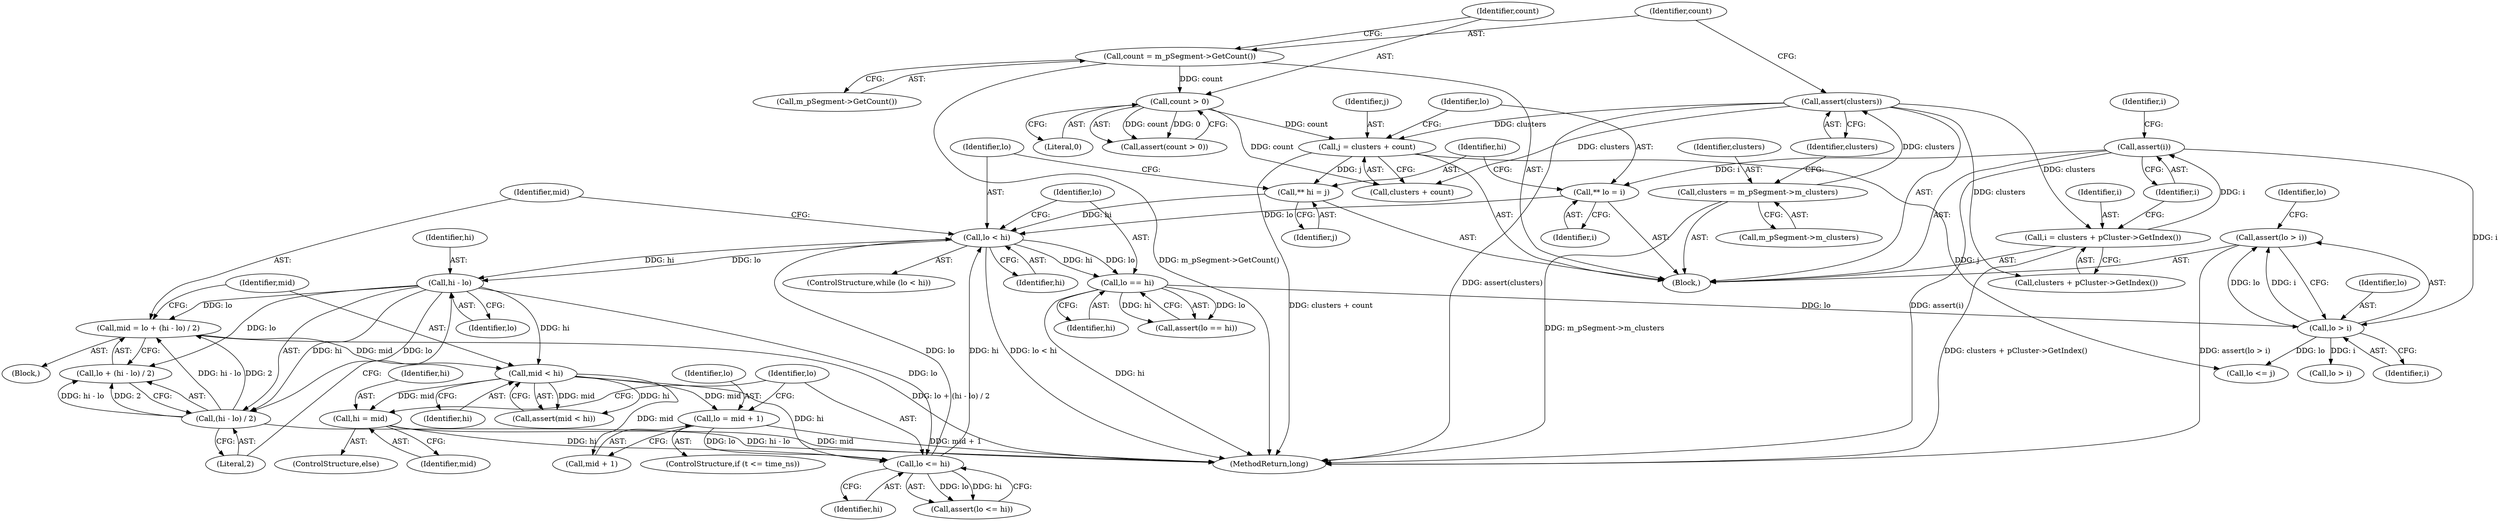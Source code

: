 digraph "0_Android_04839626ed859623901ebd3a5fd483982186b59d_197@API" {
"1000243" [label="(Call,assert(lo > i))"];
"1000244" [label="(Call,lo > i)"];
"1000240" [label="(Call,lo == hi)"];
"1000191" [label="(Call,lo < hi)"];
"1000236" [label="(Call,lo <= hi)"];
"1000226" [label="(Call,lo = mid + 1)"];
"1000205" [label="(Call,mid < hi)"];
"1000195" [label="(Call,mid = lo + (hi - lo) / 2)"];
"1000200" [label="(Call,hi - lo)"];
"1000199" [label="(Call,(hi - lo) / 2)"];
"1000232" [label="(Call,hi = mid)"];
"1000183" [label="(Call,** lo = i)"];
"1000166" [label="(Call,assert(i))"];
"1000161" [label="(Call,i = clusters + pCluster->GetIndex())"];
"1000151" [label="(Call,assert(clusters))"];
"1000146" [label="(Call,clusters = m_pSegment->m_clusters)"];
"1000187" [label="(Call,** hi = j)"];
"1000177" [label="(Call,j = clusters + count)"];
"1000158" [label="(Call,count > 0)"];
"1000154" [label="(Call,count = m_pSegment->GetCount())"];
"1000204" [label="(Call,assert(mid < hi))"];
"1000238" [label="(Identifier,hi)"];
"1000227" [label="(Identifier,lo)"];
"1000197" [label="(Call,lo + (hi - lo) / 2)"];
"1000161" [label="(Call,i = clusters + pCluster->GetIndex())"];
"1000191" [label="(Call,lo < hi)"];
"1000239" [label="(Call,assert(lo == hi))"];
"1000160" [label="(Literal,0)"];
"1000159" [label="(Identifier,count)"];
"1000183" [label="(Call,** lo = i)"];
"1000155" [label="(Identifier,count)"];
"1000203" [label="(Literal,2)"];
"1000244" [label="(Call,lo > i)"];
"1000195" [label="(Call,mid = lo + (hi - lo) / 2)"];
"1000234" [label="(Identifier,mid)"];
"1000202" [label="(Identifier,lo)"];
"1000201" [label="(Identifier,hi)"];
"1000193" [label="(Identifier,hi)"];
"1000163" [label="(Call,clusters + pCluster->GetIndex())"];
"1000194" [label="(Block,)"];
"1000245" [label="(Identifier,lo)"];
"1000236" [label="(Call,lo <= hi)"];
"1000177" [label="(Call,j = clusters + count)"];
"1000157" [label="(Call,assert(count > 0))"];
"1000156" [label="(Call,m_pSegment->GetCount())"];
"1000146" [label="(Call,clusters = m_pSegment->m_clusters)"];
"1000179" [label="(Call,clusters + count)"];
"1000228" [label="(Call,mid + 1)"];
"1000158" [label="(Call,count > 0)"];
"1000200" [label="(Call,hi - lo)"];
"1000152" [label="(Identifier,clusters)"];
"1000189" [label="(Identifier,j)"];
"1000248" [label="(Call,lo <= j)"];
"1000154" [label="(Call,count = m_pSegment->GetCount())"];
"1000190" [label="(ControlStructure,while (lo < hi))"];
"1000249" [label="(Identifier,lo)"];
"1000241" [label="(Identifier,lo)"];
"1000205" [label="(Call,mid < hi)"];
"1000240" [label="(Call,lo == hi)"];
"1000207" [label="(Identifier,hi)"];
"1000151" [label="(Call,assert(clusters))"];
"1000167" [label="(Identifier,i)"];
"1000188" [label="(Identifier,hi)"];
"1000187" [label="(Call,** hi = j)"];
"1000199" [label="(Call,(hi - lo) / 2)"];
"1000235" [label="(Call,assert(lo <= hi))"];
"1000192" [label="(Identifier,lo)"];
"1000162" [label="(Identifier,i)"];
"1000184" [label="(Identifier,lo)"];
"1000148" [label="(Call,m_pSegment->m_clusters)"];
"1000226" [label="(Call,lo = mid + 1)"];
"1000231" [label="(ControlStructure,else)"];
"1000252" [label="(Call,lo > i)"];
"1000185" [label="(Identifier,i)"];
"1000147" [label="(Identifier,clusters)"];
"1000178" [label="(Identifier,j)"];
"1000242" [label="(Identifier,hi)"];
"1000237" [label="(Identifier,lo)"];
"1000233" [label="(Identifier,hi)"];
"1000206" [label="(Identifier,mid)"];
"1000285" [label="(MethodReturn,long)"];
"1000171" [label="(Identifier,i)"];
"1000243" [label="(Call,assert(lo > i))"];
"1000111" [label="(Block,)"];
"1000166" [label="(Call,assert(i))"];
"1000222" [label="(ControlStructure,if (t <= time_ns))"];
"1000246" [label="(Identifier,i)"];
"1000232" [label="(Call,hi = mid)"];
"1000196" [label="(Identifier,mid)"];
"1000243" -> "1000111"  [label="AST: "];
"1000243" -> "1000244"  [label="CFG: "];
"1000244" -> "1000243"  [label="AST: "];
"1000249" -> "1000243"  [label="CFG: "];
"1000243" -> "1000285"  [label="DDG: assert(lo > i)"];
"1000244" -> "1000243"  [label="DDG: lo"];
"1000244" -> "1000243"  [label="DDG: i"];
"1000244" -> "1000246"  [label="CFG: "];
"1000245" -> "1000244"  [label="AST: "];
"1000246" -> "1000244"  [label="AST: "];
"1000240" -> "1000244"  [label="DDG: lo"];
"1000166" -> "1000244"  [label="DDG: i"];
"1000244" -> "1000248"  [label="DDG: lo"];
"1000244" -> "1000252"  [label="DDG: i"];
"1000240" -> "1000239"  [label="AST: "];
"1000240" -> "1000242"  [label="CFG: "];
"1000241" -> "1000240"  [label="AST: "];
"1000242" -> "1000240"  [label="AST: "];
"1000239" -> "1000240"  [label="CFG: "];
"1000240" -> "1000285"  [label="DDG: hi"];
"1000240" -> "1000239"  [label="DDG: lo"];
"1000240" -> "1000239"  [label="DDG: hi"];
"1000191" -> "1000240"  [label="DDG: lo"];
"1000191" -> "1000240"  [label="DDG: hi"];
"1000191" -> "1000190"  [label="AST: "];
"1000191" -> "1000193"  [label="CFG: "];
"1000192" -> "1000191"  [label="AST: "];
"1000193" -> "1000191"  [label="AST: "];
"1000196" -> "1000191"  [label="CFG: "];
"1000241" -> "1000191"  [label="CFG: "];
"1000191" -> "1000285"  [label="DDG: lo < hi"];
"1000236" -> "1000191"  [label="DDG: lo"];
"1000236" -> "1000191"  [label="DDG: hi"];
"1000183" -> "1000191"  [label="DDG: lo"];
"1000187" -> "1000191"  [label="DDG: hi"];
"1000191" -> "1000200"  [label="DDG: hi"];
"1000191" -> "1000200"  [label="DDG: lo"];
"1000236" -> "1000235"  [label="AST: "];
"1000236" -> "1000238"  [label="CFG: "];
"1000237" -> "1000236"  [label="AST: "];
"1000238" -> "1000236"  [label="AST: "];
"1000235" -> "1000236"  [label="CFG: "];
"1000236" -> "1000235"  [label="DDG: lo"];
"1000236" -> "1000235"  [label="DDG: hi"];
"1000226" -> "1000236"  [label="DDG: lo"];
"1000200" -> "1000236"  [label="DDG: lo"];
"1000232" -> "1000236"  [label="DDG: hi"];
"1000205" -> "1000236"  [label="DDG: hi"];
"1000226" -> "1000222"  [label="AST: "];
"1000226" -> "1000228"  [label="CFG: "];
"1000227" -> "1000226"  [label="AST: "];
"1000228" -> "1000226"  [label="AST: "];
"1000237" -> "1000226"  [label="CFG: "];
"1000226" -> "1000285"  [label="DDG: mid + 1"];
"1000205" -> "1000226"  [label="DDG: mid"];
"1000205" -> "1000204"  [label="AST: "];
"1000205" -> "1000207"  [label="CFG: "];
"1000206" -> "1000205"  [label="AST: "];
"1000207" -> "1000205"  [label="AST: "];
"1000204" -> "1000205"  [label="CFG: "];
"1000205" -> "1000204"  [label="DDG: mid"];
"1000205" -> "1000204"  [label="DDG: hi"];
"1000195" -> "1000205"  [label="DDG: mid"];
"1000200" -> "1000205"  [label="DDG: hi"];
"1000205" -> "1000228"  [label="DDG: mid"];
"1000205" -> "1000232"  [label="DDG: mid"];
"1000195" -> "1000194"  [label="AST: "];
"1000195" -> "1000197"  [label="CFG: "];
"1000196" -> "1000195"  [label="AST: "];
"1000197" -> "1000195"  [label="AST: "];
"1000206" -> "1000195"  [label="CFG: "];
"1000195" -> "1000285"  [label="DDG: lo + (hi - lo) / 2"];
"1000200" -> "1000195"  [label="DDG: lo"];
"1000199" -> "1000195"  [label="DDG: hi - lo"];
"1000199" -> "1000195"  [label="DDG: 2"];
"1000200" -> "1000199"  [label="AST: "];
"1000200" -> "1000202"  [label="CFG: "];
"1000201" -> "1000200"  [label="AST: "];
"1000202" -> "1000200"  [label="AST: "];
"1000203" -> "1000200"  [label="CFG: "];
"1000200" -> "1000197"  [label="DDG: lo"];
"1000200" -> "1000199"  [label="DDG: hi"];
"1000200" -> "1000199"  [label="DDG: lo"];
"1000199" -> "1000197"  [label="AST: "];
"1000199" -> "1000203"  [label="CFG: "];
"1000203" -> "1000199"  [label="AST: "];
"1000197" -> "1000199"  [label="CFG: "];
"1000199" -> "1000285"  [label="DDG: hi - lo"];
"1000199" -> "1000197"  [label="DDG: hi - lo"];
"1000199" -> "1000197"  [label="DDG: 2"];
"1000232" -> "1000231"  [label="AST: "];
"1000232" -> "1000234"  [label="CFG: "];
"1000233" -> "1000232"  [label="AST: "];
"1000234" -> "1000232"  [label="AST: "];
"1000237" -> "1000232"  [label="CFG: "];
"1000232" -> "1000285"  [label="DDG: mid"];
"1000183" -> "1000111"  [label="AST: "];
"1000183" -> "1000185"  [label="CFG: "];
"1000184" -> "1000183"  [label="AST: "];
"1000185" -> "1000183"  [label="AST: "];
"1000188" -> "1000183"  [label="CFG: "];
"1000166" -> "1000183"  [label="DDG: i"];
"1000166" -> "1000111"  [label="AST: "];
"1000166" -> "1000167"  [label="CFG: "];
"1000167" -> "1000166"  [label="AST: "];
"1000171" -> "1000166"  [label="CFG: "];
"1000166" -> "1000285"  [label="DDG: assert(i)"];
"1000161" -> "1000166"  [label="DDG: i"];
"1000161" -> "1000111"  [label="AST: "];
"1000161" -> "1000163"  [label="CFG: "];
"1000162" -> "1000161"  [label="AST: "];
"1000163" -> "1000161"  [label="AST: "];
"1000167" -> "1000161"  [label="CFG: "];
"1000161" -> "1000285"  [label="DDG: clusters + pCluster->GetIndex()"];
"1000151" -> "1000161"  [label="DDG: clusters"];
"1000151" -> "1000111"  [label="AST: "];
"1000151" -> "1000152"  [label="CFG: "];
"1000152" -> "1000151"  [label="AST: "];
"1000155" -> "1000151"  [label="CFG: "];
"1000151" -> "1000285"  [label="DDG: assert(clusters)"];
"1000146" -> "1000151"  [label="DDG: clusters"];
"1000151" -> "1000163"  [label="DDG: clusters"];
"1000151" -> "1000177"  [label="DDG: clusters"];
"1000151" -> "1000179"  [label="DDG: clusters"];
"1000146" -> "1000111"  [label="AST: "];
"1000146" -> "1000148"  [label="CFG: "];
"1000147" -> "1000146"  [label="AST: "];
"1000148" -> "1000146"  [label="AST: "];
"1000152" -> "1000146"  [label="CFG: "];
"1000146" -> "1000285"  [label="DDG: m_pSegment->m_clusters"];
"1000187" -> "1000111"  [label="AST: "];
"1000187" -> "1000189"  [label="CFG: "];
"1000188" -> "1000187"  [label="AST: "];
"1000189" -> "1000187"  [label="AST: "];
"1000192" -> "1000187"  [label="CFG: "];
"1000177" -> "1000187"  [label="DDG: j"];
"1000177" -> "1000111"  [label="AST: "];
"1000177" -> "1000179"  [label="CFG: "];
"1000178" -> "1000177"  [label="AST: "];
"1000179" -> "1000177"  [label="AST: "];
"1000184" -> "1000177"  [label="CFG: "];
"1000177" -> "1000285"  [label="DDG: clusters + count"];
"1000158" -> "1000177"  [label="DDG: count"];
"1000177" -> "1000248"  [label="DDG: j"];
"1000158" -> "1000157"  [label="AST: "];
"1000158" -> "1000160"  [label="CFG: "];
"1000159" -> "1000158"  [label="AST: "];
"1000160" -> "1000158"  [label="AST: "];
"1000157" -> "1000158"  [label="CFG: "];
"1000158" -> "1000157"  [label="DDG: count"];
"1000158" -> "1000157"  [label="DDG: 0"];
"1000154" -> "1000158"  [label="DDG: count"];
"1000158" -> "1000179"  [label="DDG: count"];
"1000154" -> "1000111"  [label="AST: "];
"1000154" -> "1000156"  [label="CFG: "];
"1000155" -> "1000154"  [label="AST: "];
"1000156" -> "1000154"  [label="AST: "];
"1000159" -> "1000154"  [label="CFG: "];
"1000154" -> "1000285"  [label="DDG: m_pSegment->GetCount()"];
}
